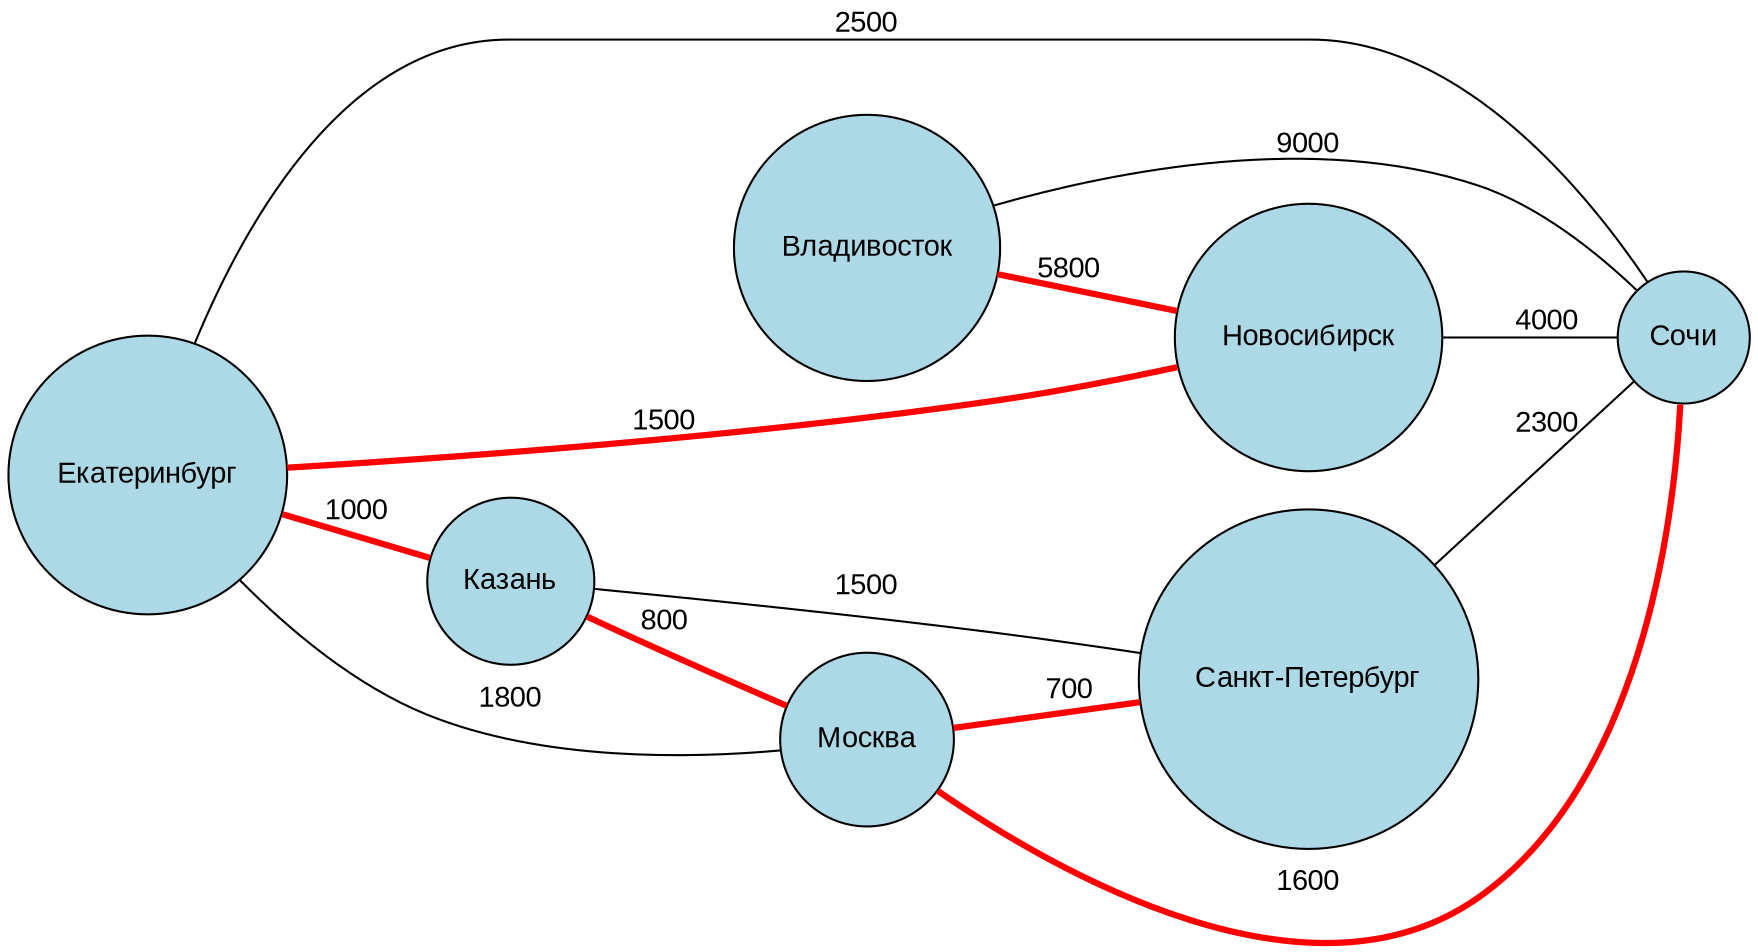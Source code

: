graph G {
  // Graph settings
  graph [fontname="Arial", rankdir=LR];
  node [fontname="Arial", shape=circle, style=filled, fillcolor=lightblue];
  edge [fontname="Arial"];

  // Vertices
  "Владивосток";
  "Екатеринбург";
  "Казань";
  "Москва";
  "Новосибирск";
  "Санкт-Петербург";
  "Сочи";

  // Edges
  "Владивосток" -- "Новосибирск" [label="5800", color=red, penwidth=3.0];
  "Владивосток" -- "Сочи" [label="9000"];
  "Екатеринбург" -- "Казань" [label="1000", color=red, penwidth=3.0];
  "Екатеринбург" -- "Москва" [label="1800"];
  "Екатеринбург" -- "Новосибирск" [label="1500", color=red, penwidth=3.0];
  "Екатеринбург" -- "Сочи" [label="2500"];
  "Казань" -- "Москва" [label="800", color=red, penwidth=3.0];
  "Казань" -- "Санкт-Петербург" [label="1500"];
  "Москва" -- "Санкт-Петербург" [label="700", color=red, penwidth=3.0];
  "Москва" -- "Сочи" [label="1600", color=red, penwidth=3.0];
  "Новосибирск" -- "Сочи" [label="4000"];
  "Санкт-Петербург" -- "Сочи" [label="2300"];
}
